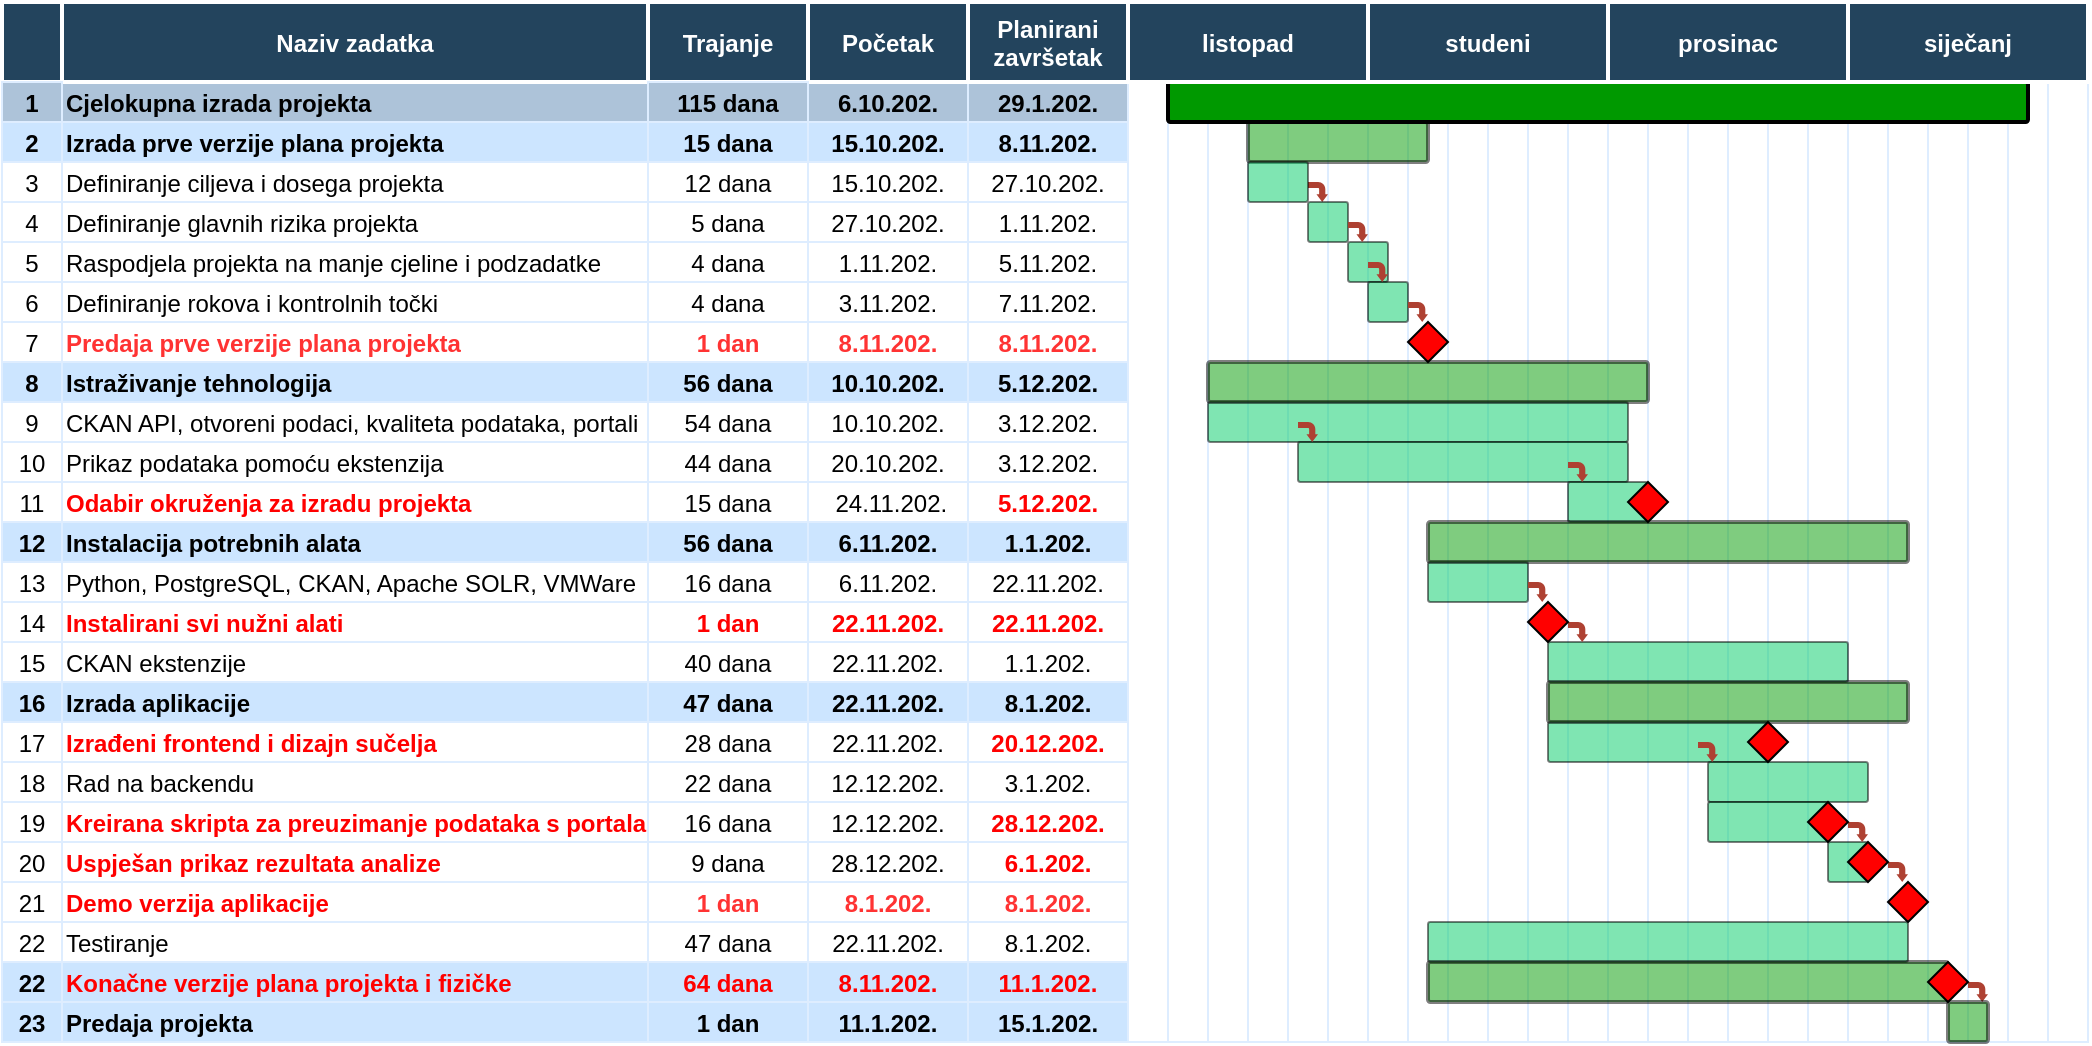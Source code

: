 <mxfile version="13.9.1" type="device"><diagram name="Page-1" id="8378b5f6-a2b2-b727-a746-972ab9d02e00"><mxGraphModel dx="910" dy="356" grid="1" gridSize="10" guides="1" tooltips="1" connect="0" arrows="1" fold="1" page="1" pageScale="1.5" pageWidth="1169" pageHeight="827" background="#ffffff" math="0" shadow="0"><root><mxCell id="0"/><mxCell id="1" parent="0"/><mxCell id="63" value="1" style="strokeColor=#DEEDFF;fillColor=#ADC3D9" parent="1" vertex="1"><mxGeometry x="27" y="90" width="30" height="20" as="geometry"/></mxCell><mxCell id="64" value="Cjelokupna izrada projekta" style="align=left;strokeColor=#DEEDFF;fillColor=#ADC3D9;fontStyle=1" parent="1" vertex="1"><mxGeometry x="57" y="90" width="293" height="20" as="geometry"/></mxCell><mxCell id="65" value="115 dana" style="strokeColor=#DEEDFF;fillColor=#ADC3D9" parent="1" vertex="1"><mxGeometry x="350.0" y="90" width="80.0" height="20" as="geometry"/></mxCell><mxCell id="66" value="6.10.202." style="strokeColor=#DEEDFF;fillColor=#ADC3D9;fontStyle=1" parent="1" vertex="1"><mxGeometry x="430.0" y="90" width="80.0" height="20" as="geometry"/></mxCell><mxCell id="67" value="29.1.202." style="strokeColor=#DEEDFF;fillColor=#ADC3D9;fontStyle=1" parent="1" vertex="1"><mxGeometry x="510.0" y="90.0" width="80.0" height="20" as="geometry"/></mxCell><mxCell id="68" value="" style="strokeColor=#DEEDFF" parent="1" vertex="1"><mxGeometry x="590" y="90" width="20" height="480" as="geometry"/></mxCell><mxCell id="69" value="2" style="strokeColor=#DEEDFF;fillColor=#CCE5FF" parent="1" vertex="1"><mxGeometry x="27" y="110" width="30" height="20" as="geometry"/></mxCell><mxCell id="70" value="Izrada prve verzije plana projekta" style="align=left;strokeColor=#DEEDFF;fillColor=#CCE5FF;fontStyle=1" parent="1" vertex="1"><mxGeometry x="57" y="110" width="293" height="20" as="geometry"/></mxCell><mxCell id="71" value="15 dana" style="strokeColor=#DEEDFF;fillColor=#CCE5FF" parent="1" vertex="1"><mxGeometry x="350.0" y="110.0" width="80.0" height="20" as="geometry"/></mxCell><mxCell id="72" value="15.10.202." style="strokeColor=#DEEDFF;fillColor=#CCE5FF;fontStyle=1" parent="1" vertex="1"><mxGeometry x="430.0" y="110.0" width="80.0" height="20" as="geometry"/></mxCell><mxCell id="73" value="8.11.202." style="strokeColor=#DEEDFF;fillColor=#CCE5FF;fontStyle=1" parent="1" vertex="1"><mxGeometry x="510.0" y="110.0" width="80.0" height="20" as="geometry"/></mxCell><mxCell id="74" value="3" style="strokeColor=#DEEDFF" parent="1" vertex="1"><mxGeometry x="27" y="130" width="30" height="20" as="geometry"/></mxCell><mxCell id="75" value="Definiranje ciljeva i dosega projekta" style="align=left;strokeColor=#DEEDFF" parent="1" vertex="1"><mxGeometry x="57" y="130" width="293" height="20" as="geometry"/></mxCell><mxCell id="76" value="12 dana" style="strokeColor=#DEEDFF" parent="1" vertex="1"><mxGeometry x="350.0" y="130.0" width="80.0" height="20" as="geometry"/></mxCell><mxCell id="77" value="15.10.202." style="strokeColor=#DEEDFF" parent="1" vertex="1"><mxGeometry x="430.0" y="130.0" width="80.0" height="20" as="geometry"/></mxCell><mxCell id="78" value="27.10.202." style="strokeColor=#DEEDFF" parent="1" vertex="1"><mxGeometry x="510.0" y="130" width="80.0" height="20" as="geometry"/></mxCell><mxCell id="79" value="4" style="strokeColor=#DEEDFF" parent="1" vertex="1"><mxGeometry x="27" y="150" width="30" height="20" as="geometry"/></mxCell><mxCell id="80" value="Definiranje glavnih rizika projekta" style="align=left;strokeColor=#DEEDFF" parent="1" vertex="1"><mxGeometry x="57" y="150" width="293" height="20" as="geometry"/></mxCell><mxCell id="81" value="5 dana" style="strokeColor=#DEEDFF" parent="1" vertex="1"><mxGeometry x="350.0" y="150.0" width="80.0" height="20" as="geometry"/></mxCell><mxCell id="82" value="27.10.202." style="strokeColor=#DEEDFF" parent="1" vertex="1"><mxGeometry x="430.0" y="150.0" width="80.0" height="20" as="geometry"/></mxCell><mxCell id="83" value="1.11.202." style="strokeColor=#DEEDFF" parent="1" vertex="1"><mxGeometry x="510.0" y="150.0" width="80.0" height="20" as="geometry"/></mxCell><mxCell id="84" value="5" style="strokeColor=#DEEDFF" parent="1" vertex="1"><mxGeometry x="27" y="170" width="30" height="20" as="geometry"/></mxCell><mxCell id="85" value="Raspodjela projekta na manje cjeline i podzadatke" style="align=left;strokeColor=#DEEDFF" parent="1" vertex="1"><mxGeometry x="57" y="170" width="293" height="20" as="geometry"/></mxCell><mxCell id="86" value="4 dana" style="strokeColor=#DEEDFF" parent="1" vertex="1"><mxGeometry x="350.0" y="170.0" width="80.0" height="20" as="geometry"/></mxCell><mxCell id="87" value="1.11.202." style="strokeColor=#DEEDFF" parent="1" vertex="1"><mxGeometry x="430.0" y="170.0" width="80.0" height="20" as="geometry"/></mxCell><mxCell id="88" value="5.11.202." style="strokeColor=#DEEDFF" parent="1" vertex="1"><mxGeometry x="510.0" y="170.0" width="80.0" height="20" as="geometry"/></mxCell><mxCell id="89" value="6" style="strokeColor=#DEEDFF" parent="1" vertex="1"><mxGeometry x="27" y="190" width="30" height="20" as="geometry"/></mxCell><mxCell id="90" value="Definiranje rokova i kontrolnih točki" style="align=left;strokeColor=#DEEDFF" parent="1" vertex="1"><mxGeometry x="57" y="190" width="293" height="20" as="geometry"/></mxCell><mxCell id="91" value="4 dana" style="strokeColor=#DEEDFF" parent="1" vertex="1"><mxGeometry x="350.0" y="190.0" width="80.0" height="20" as="geometry"/></mxCell><mxCell id="92" value="3.11.202." style="strokeColor=#DEEDFF" parent="1" vertex="1"><mxGeometry x="430.0" y="190.0" width="80.0" height="20" as="geometry"/></mxCell><mxCell id="93" value="7.11.202." style="strokeColor=#DEEDFF" parent="1" vertex="1"><mxGeometry x="510.0" y="190.0" width="80.0" height="20" as="geometry"/></mxCell><mxCell id="94" value="7" style="strokeColor=#DEEDFF" parent="1" vertex="1"><mxGeometry x="27" y="210" width="30" height="20" as="geometry"/></mxCell><mxCell id="95" value="Predaja prve verzije plana projekta" style="align=left;strokeColor=#DEEDFF;fontColor=#FF3333;fontStyle=1" parent="1" vertex="1"><mxGeometry x="57" y="210" width="293" height="20" as="geometry"/></mxCell><mxCell id="96" value="1 dan" style="strokeColor=#DEEDFF;fontColor=#FF3333;fontStyle=1" parent="1" vertex="1"><mxGeometry x="350.0" y="210.0" width="80.0" height="20" as="geometry"/></mxCell><mxCell id="97" value="8.11.202." style="strokeColor=#DEEDFF;fontColor=#FF3333;fontStyle=1" parent="1" vertex="1"><mxGeometry x="430.0" y="210.0" width="80.0" height="20" as="geometry"/></mxCell><mxCell id="98" value="8.11.202." style="strokeColor=#DEEDFF;fontColor=#FF3333;fontStyle=1" parent="1" vertex="1"><mxGeometry x="510.0" y="210.0" width="80.0" height="20" as="geometry"/></mxCell><mxCell id="104" value="9" style="strokeColor=#DEEDFF;fillColor=#CCE5FF" parent="1" vertex="1"><mxGeometry x="27" y="230" width="30" height="20" as="geometry"/></mxCell><mxCell id="105" value="Istraživanje tehnologija" style="align=left;strokeColor=#DEEDFF;fillColor=#CCE5FF;fontStyle=1" parent="1" vertex="1"><mxGeometry x="57" y="230" width="293" height="20" as="geometry"/></mxCell><mxCell id="106" value="56 dana" style="strokeColor=#DEEDFF;fillColor=#CCE5FF;fontStyle=1" parent="1" vertex="1"><mxGeometry x="350.0" y="230.0" width="80.0" height="20" as="geometry"/></mxCell><mxCell id="107" value="10.10.202." style="strokeColor=#DEEDFF;fillColor=#CCE5FF;fontStyle=1" parent="1" vertex="1"><mxGeometry x="430.0" y="230.0" width="80.0" height="20" as="geometry"/></mxCell><mxCell id="108" value="5.12.202." style="strokeColor=#DEEDFF;fillColor=#CCE5FF;fontStyle=1" parent="1" vertex="1"><mxGeometry x="510.0" y="230.0" width="80.0" height="20" as="geometry"/></mxCell><mxCell id="109" value="9" style="strokeColor=#DEEDFF" parent="1" vertex="1"><mxGeometry x="27" y="250" width="30" height="20" as="geometry"/></mxCell><mxCell id="110" value="CKAN API, otvoreni podaci, kvaliteta podataka, portali" style="align=left;strokeColor=#DEEDFF" parent="1" vertex="1"><mxGeometry x="57" y="250" width="293" height="20" as="geometry"/></mxCell><mxCell id="111" value="54 dana" style="strokeColor=#DEEDFF" parent="1" vertex="1"><mxGeometry x="350.0" y="250.0" width="80.0" height="20" as="geometry"/></mxCell><mxCell id="112" value="10.10.202." style="strokeColor=#DEEDFF" parent="1" vertex="1"><mxGeometry x="430.0" y="250.0" width="80.0" height="20" as="geometry"/></mxCell><mxCell id="113" value="3.12.202." style="strokeColor=#DEEDFF" parent="1" vertex="1"><mxGeometry x="510.0" y="250.0" width="80.0" height="20" as="geometry"/></mxCell><mxCell id="114" value="10" style="strokeColor=#DEEDFF" parent="1" vertex="1"><mxGeometry x="27" y="270" width="30" height="20" as="geometry"/></mxCell><mxCell id="115" value="Prikaz podataka pomoću ekstenzija" style="align=left;strokeColor=#DEEDFF" parent="1" vertex="1"><mxGeometry x="57" y="270" width="293" height="20" as="geometry"/></mxCell><mxCell id="116" value="44 dana" style="strokeColor=#DEEDFF" parent="1" vertex="1"><mxGeometry x="350.0" y="270.0" width="80.0" height="20" as="geometry"/></mxCell><mxCell id="117" value="20.10.202." style="strokeColor=#DEEDFF" parent="1" vertex="1"><mxGeometry x="430.0" y="270.0" width="80.0" height="20" as="geometry"/></mxCell><mxCell id="118" value="3.12.202." style="strokeColor=#DEEDFF" parent="1" vertex="1"><mxGeometry x="510.0" y="270.0" width="80.0" height="20" as="geometry"/></mxCell><mxCell id="119" value="11" style="strokeColor=#DEEDFF" parent="1" vertex="1"><mxGeometry x="27" y="290" width="30" height="20" as="geometry"/></mxCell><mxCell id="120" value="Odabir okruženja za izradu projekta" style="align=left;strokeColor=#DEEDFF;fontColor=#FF0000;fontStyle=1" parent="1" vertex="1"><mxGeometry x="57" y="290" width="293" height="20" as="geometry"/></mxCell><mxCell id="121" value="15 dana" style="strokeColor=#DEEDFF" parent="1" vertex="1"><mxGeometry x="350.0" y="290.0" width="80.0" height="20" as="geometry"/></mxCell><mxCell id="122" value=" 24.11.202." style="strokeColor=#DEEDFF" parent="1" vertex="1"><mxGeometry x="430.0" y="290.0" width="80.0" height="20" as="geometry"/></mxCell><mxCell id="123" value="5.12.202." style="strokeColor=#DEEDFF;fontColor=#FF0000;fontStyle=1" parent="1" vertex="1"><mxGeometry x="510.0" y="290.0" width="80.0" height="20" as="geometry"/></mxCell><mxCell id="139" value="16" style="strokeColor=#DEEDFF;fillColor=#CCE5FF" parent="1" vertex="1"><mxGeometry x="27" y="310" width="30" height="20" as="geometry"/></mxCell><mxCell id="140" value="Field" style="align=left;strokeColor=#DEEDFF;fillColor=#CCE5FF" parent="1" vertex="1"><mxGeometry x="57" y="310" width="270" height="20" as="geometry"/></mxCell><mxCell id="141" value="dana" style="strokeColor=#DEEDFF;fillColor=#CCE5FF" parent="1" vertex="1"><mxGeometry x="350.0" y="310.0" width="80.0" height="20" as="geometry"/></mxCell><mxCell id="142" value="6.11.202." style="strokeColor=#DEEDFF;fillColor=#CCE5FF;fontStyle=1" parent="1" vertex="1"><mxGeometry x="430.0" y="310.0" width="80.0" height="20" as="geometry"/></mxCell><mxCell id="143" value="1.1.202." style="strokeColor=#DEEDFF;fillColor=#CCE5FF;fontStyle=1" parent="1" vertex="1"><mxGeometry x="510.0" y="310.0" width="80.0" height="20" as="geometry"/></mxCell><mxCell id="144" value="13" style="strokeColor=#DEEDFF" parent="1" vertex="1"><mxGeometry x="27" y="330" width="30" height="20" as="geometry"/></mxCell><mxCell id="145" value="Python, PostgreSQL, CKAN, Apache SOLR, VMWare" style="align=left;strokeColor=#DEEDFF" parent="1" vertex="1"><mxGeometry x="57" y="330" width="293" height="20" as="geometry"/></mxCell><mxCell id="146" value="16 dana" style="strokeColor=#DEEDFF" parent="1" vertex="1"><mxGeometry x="350.0" y="330.0" width="80.0" height="20" as="geometry"/></mxCell><mxCell id="147" value="6.11.202." style="strokeColor=#DEEDFF" parent="1" vertex="1"><mxGeometry x="430.0" y="330.0" width="80.0" height="20" as="geometry"/></mxCell><mxCell id="148" value="22.11.202." style="strokeColor=#DEEDFF" parent="1" vertex="1"><mxGeometry x="510.0" y="330.0" width="80.0" height="20" as="geometry"/></mxCell><mxCell id="149" value="14" style="strokeColor=#DEEDFF" parent="1" vertex="1"><mxGeometry x="27" y="350" width="30" height="20" as="geometry"/></mxCell><mxCell id="150" value="CKAN ekstenzije" style="align=left;strokeColor=#DEEDFF" parent="1" vertex="1"><mxGeometry x="57" y="370" width="293" height="20" as="geometry"/></mxCell><mxCell id="151" value="40 dana" style="strokeColor=#DEEDFF" parent="1" vertex="1"><mxGeometry x="350.0" y="370.0" width="80.0" height="20" as="geometry"/></mxCell><mxCell id="152" value="22.11.202." style="strokeColor=#DEEDFF;fontColor=#FF0000;fontStyle=1" parent="1" vertex="1"><mxGeometry x="430.0" y="350.0" width="80.0" height="20" as="geometry"/></mxCell><mxCell id="153" value="1.1.202." style="strokeColor=#DEEDFF" parent="1" vertex="1"><mxGeometry x="510.0" y="370.0" width="80.0" height="20" as="geometry"/></mxCell><mxCell id="154" value="15" style="strokeColor=#DEEDFF" parent="1" vertex="1"><mxGeometry x="27" y="370" width="30" height="20" as="geometry"/></mxCell><mxCell id="155" value="Instalirani svi nužni alati" style="align=left;strokeColor=#DEEDFF;fontColor=#FF0000;fontStyle=1" parent="1" vertex="1"><mxGeometry x="57" y="350" width="293" height="20" as="geometry"/></mxCell><mxCell id="156" value="1 dan" style="strokeColor=#DEEDFF;fontColor=#FF0000;fontStyle=1" parent="1" vertex="1"><mxGeometry x="350.0" y="350.0" width="80.0" height="20" as="geometry"/></mxCell><mxCell id="157" value="22.11.202." style="strokeColor=#DEEDFF" parent="1" vertex="1"><mxGeometry x="430.0" y="370.0" width="80.0" height="20" as="geometry"/></mxCell><mxCell id="158" value="22.11.202." style="strokeColor=#DEEDFF;fontColor=#FF0000;fontStyle=1" parent="1" vertex="1"><mxGeometry x="510.0" y="350.0" width="80.0" height="20" as="geometry"/></mxCell><mxCell id="194" value="" style="strokeColor=#DEEDFF" parent="1" vertex="1"><mxGeometry x="610" y="90" width="20" height="480" as="geometry"/></mxCell><mxCell id="195" value="" style="strokeColor=#DEEDFF" parent="1" vertex="1"><mxGeometry x="630" y="90" width="20" height="480" as="geometry"/></mxCell><mxCell id="196" value="" style="strokeColor=#DEEDFF" parent="1" vertex="1"><mxGeometry x="650" y="90" width="20" height="480" as="geometry"/></mxCell><mxCell id="197" value="" style="strokeColor=#DEEDFF" parent="1" vertex="1"><mxGeometry x="670" y="90" width="20" height="480" as="geometry"/></mxCell><mxCell id="200" value="" style="strokeColor=#DEEDFF" parent="1" vertex="1"><mxGeometry x="690" y="90" width="20" height="480" as="geometry"/></mxCell><mxCell id="201" value="" style="strokeColor=#DEEDFF" parent="1" vertex="1"><mxGeometry x="710" y="90" width="20" height="480" as="geometry"/></mxCell><mxCell id="202" value="" style="strokeColor=#DEEDFF" parent="1" vertex="1"><mxGeometry x="730" y="90" width="20" height="480" as="geometry"/></mxCell><mxCell id="203" value="" style="strokeColor=#DEEDFF" parent="1" vertex="1"><mxGeometry x="750" y="90" width="20" height="480" as="geometry"/></mxCell><mxCell id="204" value="" style="strokeColor=#DEEDFF" parent="1" vertex="1"><mxGeometry x="770" y="90" width="20" height="480" as="geometry"/></mxCell><mxCell id="207" value="" style="strokeColor=#DEEDFF" parent="1" vertex="1"><mxGeometry x="790" y="90" width="20" height="480" as="geometry"/></mxCell><mxCell id="208" value="" style="strokeColor=#DEEDFF" parent="1" vertex="1"><mxGeometry x="810" y="90" width="20" height="480" as="geometry"/></mxCell><mxCell id="209" value="" style="strokeColor=#DEEDFF" parent="1" vertex="1"><mxGeometry x="830" y="90" width="20" height="480" as="geometry"/></mxCell><mxCell id="210" value="" style="strokeColor=#DEEDFF" parent="1" vertex="1"><mxGeometry x="850" y="90" width="20" height="480" as="geometry"/></mxCell><mxCell id="211" value="" style="strokeColor=#DEEDFF" parent="1" vertex="1"><mxGeometry x="870" y="90" width="20" height="480" as="geometry"/></mxCell><mxCell id="214" value="" style="strokeColor=#DEEDFF" parent="1" vertex="1"><mxGeometry x="890" y="90" width="20" height="480" as="geometry"/></mxCell><mxCell id="215" value="" style="strokeColor=#DEEDFF" parent="1" vertex="1"><mxGeometry x="910" y="90" width="20" height="480" as="geometry"/></mxCell><mxCell id="216" value="" style="strokeColor=#DEEDFF" parent="1" vertex="1"><mxGeometry x="930" y="90" width="20" height="480" as="geometry"/></mxCell><mxCell id="217" value="" style="strokeColor=#DEEDFF" parent="1" vertex="1"><mxGeometry x="950" y="90" width="20" height="480" as="geometry"/></mxCell><mxCell id="218" value="" style="strokeColor=#DEEDFF" parent="1" vertex="1"><mxGeometry x="970" y="90" width="20" height="480" as="geometry"/></mxCell><mxCell id="221" value="" style="strokeColor=#DEEDFF" parent="1" vertex="1"><mxGeometry x="990" y="90" width="20" height="480" as="geometry"/></mxCell><mxCell id="222" value="" style="strokeColor=#DEEDFF" parent="1" vertex="1"><mxGeometry x="1010" y="90" width="20" height="480" as="geometry"/></mxCell><mxCell id="223" value="" style="strokeColor=#DEEDFF" parent="1" vertex="1"><mxGeometry x="1030" y="90" width="20" height="480" as="geometry"/></mxCell><mxCell id="224" value="" style="strokeColor=#DEEDFF" parent="1" vertex="1"><mxGeometry x="1050" y="90" width="20" height="480" as="geometry"/></mxCell><mxCell id="2" value="Naziv zadatka" style="fillColor=#23445D;strokeColor=#FFFFFF;strokeWidth=2;fontColor=#FFFFFF;fontStyle=1" parent="1" vertex="1"><mxGeometry x="57" y="50" width="293" height="40" as="geometry"/></mxCell><mxCell id="3" value="" style="fillColor=#23445D;strokeColor=#FFFFFF;strokeWidth=2;fontColor=#FFFFFF;fontStyle=1" parent="1" vertex="1"><mxGeometry x="27" y="50" width="30" height="40" as="geometry"/></mxCell><mxCell id="12" value="Trajanje" style="fillColor=#23445D;strokeColor=#FFFFFF;strokeWidth=2;fontColor=#FFFFFF;fontStyle=1" parent="1" vertex="1"><mxGeometry x="350.0" y="50.0" width="80.0" height="40.0" as="geometry"/></mxCell><mxCell id="13" value="Početak" style="fillColor=#23445D;strokeColor=#FFFFFF;strokeWidth=2;fontColor=#FFFFFF;fontStyle=1" parent="1" vertex="1"><mxGeometry x="430.0" y="50.0" width="80.0" height="40.0" as="geometry"/></mxCell><mxCell id="14" value="Planirani&#10;završetak" style="fillColor=#23445D;strokeColor=#FFFFFF;strokeWidth=2;fontColor=#FFFFFF;fontStyle=1" parent="1" vertex="1"><mxGeometry x="510.0" y="50.0" width="80.0" height="40.0" as="geometry"/></mxCell><mxCell id="242" value="" style="shape=mxgraph.flowchart.process;strokeColor=#000000;strokeWidth=2;opacity=50;fillColor=#009900;" parent="1" vertex="1"><mxGeometry x="650" y="110" width="90" height="20" as="geometry"/></mxCell><mxCell id="243" value="" style="shape=mxgraph.arrows.bent_right_arrow;fillColor=#AE4132;strokeColor=none;strokeWidth=2;direction=south" parent="1" vertex="1"><mxGeometry x="680.0" y="140.0" width="10.0" height="10.0" as="geometry"/></mxCell><mxCell id="244" value="" style="shape=mxgraph.flowchart.process;strokeWidth=1;opacity=50;fillColor=#00CC66;" parent="1" vertex="1"><mxGeometry x="650" y="130" width="30" height="20" as="geometry"/></mxCell><mxCell id="245" value="" style="shape=mxgraph.flowchart.process;strokeWidth=1;opacity=50;fillColor=#00CC66;" parent="1" vertex="1"><mxGeometry x="680" y="150" width="20" height="20" as="geometry"/></mxCell><mxCell id="246" value="" style="shape=mxgraph.flowchart.process;strokeWidth=1;opacity=50;fillColor=#00CC66;" parent="1" vertex="1"><mxGeometry x="700" y="170" width="20" height="20" as="geometry"/></mxCell><mxCell id="247" value="" style="shape=mxgraph.flowchart.process;strokeWidth=1;opacity=50;fillColor=#00CC66;" parent="1" vertex="1"><mxGeometry x="630" y="250" width="210" height="20" as="geometry"/></mxCell><mxCell id="252" value="" style="shape=mxgraph.flowchart.process;strokeWidth=1;opacity=50;fillColor=#00CC66;" parent="1" vertex="1"><mxGeometry x="710" y="190" width="20" height="20" as="geometry"/></mxCell><mxCell id="253" value="" style="shape=mxgraph.arrows.bent_right_arrow;fillColor=#AE4132;strokeColor=none;strokeWidth=2;direction=south" parent="1" vertex="1"><mxGeometry x="730.0" y="200.0" width="10.0" height="10.0" as="geometry"/></mxCell><mxCell id="254" value="" style="shape=mxgraph.flowchart.process;strokeColor=#000000;strokeWidth=2;opacity=100;labelBackgroundColor=#ffffff;fillColor=#009900;" parent="1" vertex="1"><mxGeometry x="610" y="90" width="430" height="20" as="geometry"/></mxCell><mxCell id="255" value="" style="shape=mxgraph.flowchart.process;strokeWidth=1;opacity=50;fillColor=#00CC66;" parent="1" vertex="1"><mxGeometry x="675" y="270" width="165" height="20" as="geometry"/></mxCell><mxCell id="256" value="" style="shape=mxgraph.flowchart.process;strokeColor=#000000;strokeWidth=2;opacity=50;fillColor=#009900;" parent="1" vertex="1"><mxGeometry x="630" y="230" width="220" height="20" as="geometry"/></mxCell><mxCell id="257" value="" style="shape=mxgraph.flowchart.process;strokeWidth=1;opacity=50;fillColor=#00CC66;" parent="1" vertex="1"><mxGeometry x="810" y="290" width="40" height="20" as="geometry"/></mxCell><mxCell id="258" value="" style="shape=mxgraph.flowchart.process;strokeWidth=1;opacity=50;fillColor=#00CC66;" parent="1" vertex="1"><mxGeometry x="800" y="370" width="150" height="20" as="geometry"/></mxCell><mxCell id="259" value="" style="shape=mxgraph.flowchart.process;strokeWidth=1;opacity=50;fillColor=#00CC66;" parent="1" vertex="1"><mxGeometry x="740" y="330" width="50" height="20" as="geometry"/></mxCell><mxCell id="262" value="" style="shape=mxgraph.flowchart.process;strokeWidth=1;opacity=50;fillColor=#00CC66;" parent="1" vertex="1"><mxGeometry x="800" y="410" width="110" height="20" as="geometry"/></mxCell><mxCell id="263" value="" style="shape=mxgraph.flowchart.process;strokeWidth=1;opacity=50;fillColor=#00CC66;" parent="1" vertex="1"><mxGeometry x="880" y="430" width="80" height="20" as="geometry"/></mxCell><mxCell id="264" value="" style="shape=mxgraph.flowchart.process;strokeWidth=1;opacity=50;fillColor=#00CC66;" parent="1" vertex="1"><mxGeometry x="880" y="450" width="60" height="20" as="geometry"/></mxCell><mxCell id="267" value="" style="shape=mxgraph.flowchart.process;strokeWidth=1;opacity=50;fillColor=#00CC66;" parent="1" vertex="1"><mxGeometry x="940" y="470" width="20" height="20" as="geometry"/></mxCell><mxCell id="268" value="" style="shape=mxgraph.flowchart.process;strokeColor=#000000;strokeWidth=2;opacity=50;fillColor=#009900;" parent="1" vertex="1"><mxGeometry x="800" y="390" width="180" height="20" as="geometry"/></mxCell><mxCell id="270" value="" style="shape=mxgraph.arrows.bent_right_arrow;fillColor=#AE4132;strokeColor=none;strokeWidth=2;direction=south" parent="1" vertex="1"><mxGeometry x="675.0" y="260.0" width="10.0" height="10.0" as="geometry"/></mxCell><mxCell id="271" value="" style="shape=mxgraph.arrows.bent_right_arrow;fillColor=#AE4132;strokeColor=none;strokeWidth=2;direction=south" parent="1" vertex="1"><mxGeometry x="710" y="180.0" width="10.0" height="10.0" as="geometry"/></mxCell><mxCell id="272" value="" style="shape=mxgraph.arrows.bent_right_arrow;fillColor=#AE4132;strokeColor=none;strokeWidth=2;direction=south" parent="1" vertex="1"><mxGeometry x="810" y="360.0" width="10.0" height="10.0" as="geometry"/></mxCell><mxCell id="273" value="" style="shape=mxgraph.arrows.bent_right_arrow;fillColor=#AE4132;strokeColor=none;strokeWidth=2;direction=south" parent="1" vertex="1"><mxGeometry x="790" y="340.0" width="10.0" height="10.0" as="geometry"/></mxCell><mxCell id="274" value="" style="shape=mxgraph.arrows.bent_right_arrow;fillColor=#AE4132;strokeColor=none;strokeWidth=2;direction=south" parent="1" vertex="1"><mxGeometry x="875.0" y="420.0" width="10.0" height="10.0" as="geometry"/></mxCell><mxCell id="275" value="" style="shape=mxgraph.arrows.bent_right_arrow;fillColor=#AE4132;strokeColor=none;strokeWidth=2;direction=south" parent="1" vertex="1"><mxGeometry x="970.0" y="480.0" width="10.0" height="10.0" as="geometry"/></mxCell><mxCell id="276" value="" style="shape=mxgraph.arrows.bent_right_arrow;fillColor=#AE4132;strokeColor=none;strokeWidth=2;direction=south" parent="1" vertex="1"><mxGeometry x="950.0" y="460.0" width="10.0" height="10.0" as="geometry"/></mxCell><mxCell id="278" value="" style="shape=mxgraph.arrows.bent_right_arrow;fillColor=#AE4132;strokeColor=none;strokeWidth=2;direction=south" parent="1" vertex="1"><mxGeometry x="1010" y="540" width="10" height="10" as="geometry"/></mxCell><mxCell id="8fcPSVCT_DnO4_YnhbBS-278" value="listopad" style="fillColor=#23445D;strokeColor=#FFFFFF;strokeWidth=2;fontColor=#FFFFFF;fontStyle=1" vertex="1" parent="1"><mxGeometry x="590" y="50" width="120" height="40" as="geometry"/></mxCell><mxCell id="8fcPSVCT_DnO4_YnhbBS-279" value="studeni" style="fillColor=#23445D;strokeColor=#FFFFFF;strokeWidth=2;fontColor=#FFFFFF;fontStyle=1" vertex="1" parent="1"><mxGeometry x="710" y="50" width="120" height="40" as="geometry"/></mxCell><mxCell id="8fcPSVCT_DnO4_YnhbBS-280" value="prosinac" style="fillColor=#23445D;strokeColor=#FFFFFF;strokeWidth=2;fontColor=#FFFFFF;fontStyle=1" vertex="1" parent="1"><mxGeometry x="830" y="50" width="120" height="40" as="geometry"/></mxCell><mxCell id="8fcPSVCT_DnO4_YnhbBS-281" value="siječanj" style="fillColor=#23445D;strokeColor=#FFFFFF;strokeWidth=2;fontColor=#FFFFFF;fontStyle=1" vertex="1" parent="1"><mxGeometry x="950" y="50" width="120" height="40" as="geometry"/></mxCell><mxCell id="8fcPSVCT_DnO4_YnhbBS-282" value="7" style="strokeColor=#DEEDFF;" vertex="1" parent="1"><mxGeometry x="27" y="210" width="30" height="20" as="geometry"/></mxCell><mxCell id="8fcPSVCT_DnO4_YnhbBS-297" value="" style="shape=mxgraph.arrows.bent_right_arrow;fillColor=#AE4132;strokeColor=none;strokeWidth=2;direction=south" vertex="1" parent="1"><mxGeometry x="700.0" y="160.0" width="10.0" height="10.0" as="geometry"/></mxCell><mxCell id="8fcPSVCT_DnO4_YnhbBS-302" value="2" style="strokeColor=#DEEDFF;fillColor=#CCE5FF;fontStyle=1" vertex="1" parent="1"><mxGeometry x="27" y="110" width="30" height="20" as="geometry"/></mxCell><mxCell id="8fcPSVCT_DnO4_YnhbBS-303" value="1" style="strokeColor=#DEEDFF;fillColor=#ADC3D9;fontStyle=1" vertex="1" parent="1"><mxGeometry x="27" y="90" width="30" height="20" as="geometry"/></mxCell><mxCell id="8fcPSVCT_DnO4_YnhbBS-304" value="8" style="strokeColor=#DEEDFF;fillColor=#CCE5FF;fontStyle=1" vertex="1" parent="1"><mxGeometry x="27" y="230" width="30" height="20" as="geometry"/></mxCell><mxCell id="8fcPSVCT_DnO4_YnhbBS-305" value="115 dana" style="strokeColor=#DEEDFF;fillColor=#ADC3D9;fontStyle=1" vertex="1" parent="1"><mxGeometry x="350.0" y="90" width="80.0" height="20" as="geometry"/></mxCell><mxCell id="8fcPSVCT_DnO4_YnhbBS-306" value="15 dana" style="strokeColor=#DEEDFF;fillColor=#CCE5FF;fontStyle=1" vertex="1" parent="1"><mxGeometry x="350.0" y="110.0" width="80.0" height="20" as="geometry"/></mxCell><mxCell id="8fcPSVCT_DnO4_YnhbBS-307" value="12" style="strokeColor=#DEEDFF;fillColor=#CCE5FF;fontStyle=1" vertex="1" parent="1"><mxGeometry x="27" y="310" width="30" height="20" as="geometry"/></mxCell><mxCell id="8fcPSVCT_DnO4_YnhbBS-308" value="Instalacija potrebnih alata" style="align=left;strokeColor=#DEEDFF;fillColor=#CCE5FF;fontStyle=1" vertex="1" parent="1"><mxGeometry x="57" y="310" width="293" height="20" as="geometry"/></mxCell><mxCell id="8fcPSVCT_DnO4_YnhbBS-309" value="56 dana" style="strokeColor=#DEEDFF;fillColor=#CCE5FF;fontStyle=1" vertex="1" parent="1"><mxGeometry x="350.0" y="310.0" width="80.0" height="20" as="geometry"/></mxCell><mxCell id="8fcPSVCT_DnO4_YnhbBS-311" value="" style="shape=mxgraph.arrows.bent_right_arrow;fillColor=#AE4132;strokeColor=none;strokeWidth=2;direction=south" vertex="1" parent="1"><mxGeometry x="810.0" y="280.0" width="10.0" height="10.0" as="geometry"/></mxCell><mxCell id="8fcPSVCT_DnO4_YnhbBS-314" value="" style="shape=mxgraph.flowchart.process;strokeColor=#000000;strokeWidth=2;opacity=50;fillColor=#009900;" vertex="1" parent="1"><mxGeometry x="740" y="310" width="240" height="20" as="geometry"/></mxCell><mxCell id="8fcPSVCT_DnO4_YnhbBS-316" value="" style="rhombus;whiteSpace=wrap;html=1;labelBackgroundColor=#ffffff;fillColor=#FF0000;gradientColor=none;fontColor=#FF0000;" vertex="1" parent="1"><mxGeometry x="730" y="210" width="20" height="20" as="geometry"/></mxCell><mxCell id="8fcPSVCT_DnO4_YnhbBS-317" value="" style="rhombus;whiteSpace=wrap;html=1;labelBackgroundColor=#ffffff;fillColor=#FF0000;gradientColor=none;fontColor=#FF0000;" vertex="1" parent="1"><mxGeometry x="840" y="290" width="20" height="20" as="geometry"/></mxCell><mxCell id="8fcPSVCT_DnO4_YnhbBS-318" value="" style="rhombus;whiteSpace=wrap;html=1;labelBackgroundColor=#ffffff;fillColor=#FF0000;gradientColor=none;fontColor=#FF0000;" vertex="1" parent="1"><mxGeometry x="790" y="350" width="20" height="20" as="geometry"/></mxCell><mxCell id="8fcPSVCT_DnO4_YnhbBS-332" value="2" style="strokeColor=#DEEDFF;fillColor=#CCE5FF" vertex="1" parent="1"><mxGeometry x="27" y="390" width="30" height="20" as="geometry"/></mxCell><mxCell id="8fcPSVCT_DnO4_YnhbBS-333" value="Izrada aplikacije" style="align=left;strokeColor=#DEEDFF;fillColor=#CCE5FF;fontStyle=1" vertex="1" parent="1"><mxGeometry x="57" y="390" width="293" height="20" as="geometry"/></mxCell><mxCell id="8fcPSVCT_DnO4_YnhbBS-334" value="15 dana" style="strokeColor=#DEEDFF;fillColor=#CCE5FF" vertex="1" parent="1"><mxGeometry x="350.0" y="390.0" width="80.0" height="20" as="geometry"/></mxCell><mxCell id="8fcPSVCT_DnO4_YnhbBS-335" value="22.11.202." style="strokeColor=#DEEDFF;fillColor=#CCE5FF;fontStyle=1" vertex="1" parent="1"><mxGeometry x="430.0" y="390.0" width="80.0" height="20" as="geometry"/></mxCell><mxCell id="8fcPSVCT_DnO4_YnhbBS-336" value="8.1.202." style="strokeColor=#DEEDFF;fillColor=#CCE5FF;fontStyle=1" vertex="1" parent="1"><mxGeometry x="510.0" y="390.0" width="80.0" height="20" as="geometry"/></mxCell><mxCell id="8fcPSVCT_DnO4_YnhbBS-337" value="17" style="strokeColor=#DEEDFF" vertex="1" parent="1"><mxGeometry x="27" y="410" width="30" height="20" as="geometry"/></mxCell><mxCell id="8fcPSVCT_DnO4_YnhbBS-338" value="Izrađeni frontend i dizajn sučelja" style="align=left;strokeColor=#DEEDFF;fontStyle=1;fontColor=#FF0000;" vertex="1" parent="1"><mxGeometry x="57" y="410" width="293" height="20" as="geometry"/></mxCell><mxCell id="8fcPSVCT_DnO4_YnhbBS-339" value="28 dana" style="strokeColor=#DEEDFF" vertex="1" parent="1"><mxGeometry x="350.0" y="410.0" width="80.0" height="20" as="geometry"/></mxCell><mxCell id="8fcPSVCT_DnO4_YnhbBS-340" value="22.11.202." style="strokeColor=#DEEDFF" vertex="1" parent="1"><mxGeometry x="430.0" y="410.0" width="80.0" height="20" as="geometry"/></mxCell><mxCell id="8fcPSVCT_DnO4_YnhbBS-341" value="20.12.202." style="strokeColor=#DEEDFF;fontStyle=1;fontColor=#FF0000;" vertex="1" parent="1"><mxGeometry x="510.0" y="410" width="80.0" height="20" as="geometry"/></mxCell><mxCell id="8fcPSVCT_DnO4_YnhbBS-347" value="18" style="strokeColor=#DEEDFF" vertex="1" parent="1"><mxGeometry x="27" y="430" width="30" height="20" as="geometry"/></mxCell><mxCell id="8fcPSVCT_DnO4_YnhbBS-348" value="Rad na backendu" style="align=left;strokeColor=#DEEDFF;fontStyle=0;" vertex="1" parent="1"><mxGeometry x="57" y="430" width="293" height="20" as="geometry"/></mxCell><mxCell id="8fcPSVCT_DnO4_YnhbBS-349" value="22 dana" style="strokeColor=#DEEDFF" vertex="1" parent="1"><mxGeometry x="350.0" y="430.0" width="80.0" height="20" as="geometry"/></mxCell><mxCell id="8fcPSVCT_DnO4_YnhbBS-350" value="12.12.202." style="strokeColor=#DEEDFF" vertex="1" parent="1"><mxGeometry x="430.0" y="430.0" width="80.0" height="20" as="geometry"/></mxCell><mxCell id="8fcPSVCT_DnO4_YnhbBS-351" value="3.1.202." style="strokeColor=#DEEDFF;fontStyle=0;" vertex="1" parent="1"><mxGeometry x="510.0" y="430.0" width="80.0" height="20" as="geometry"/></mxCell><mxCell id="8fcPSVCT_DnO4_YnhbBS-352" value="20" style="strokeColor=#DEEDFF" vertex="1" parent="1"><mxGeometry x="27" y="470" width="30" height="20" as="geometry"/></mxCell><mxCell id="8fcPSVCT_DnO4_YnhbBS-353" value="Uspješan prikaz rezultata analize" style="align=left;strokeColor=#DEEDFF;fontStyle=1;fontColor=#FF0000;" vertex="1" parent="1"><mxGeometry x="57" y="470" width="293" height="20" as="geometry"/></mxCell><mxCell id="8fcPSVCT_DnO4_YnhbBS-354" value="9 dana" style="strokeColor=#DEEDFF" vertex="1" parent="1"><mxGeometry x="350.0" y="470.0" width="80.0" height="20" as="geometry"/></mxCell><mxCell id="8fcPSVCT_DnO4_YnhbBS-355" value="28.12.202." style="strokeColor=#DEEDFF" vertex="1" parent="1"><mxGeometry x="430.0" y="470.0" width="80.0" height="20" as="geometry"/></mxCell><mxCell id="8fcPSVCT_DnO4_YnhbBS-356" value="6.1.202." style="strokeColor=#DEEDFF;fontStyle=1;fontColor=#FF0000;" vertex="1" parent="1"><mxGeometry x="510.0" y="470.0" width="80.0" height="20" as="geometry"/></mxCell><mxCell id="8fcPSVCT_DnO4_YnhbBS-357" value="7" style="strokeColor=#DEEDFF" vertex="1" parent="1"><mxGeometry x="27" y="490" width="30" height="20" as="geometry"/></mxCell><mxCell id="8fcPSVCT_DnO4_YnhbBS-358" value="Demo verzija aplikacije" style="align=left;strokeColor=#DEEDFF;fontStyle=1;fontColor=#FF0000;" vertex="1" parent="1"><mxGeometry x="57" y="490" width="293" height="20" as="geometry"/></mxCell><mxCell id="8fcPSVCT_DnO4_YnhbBS-359" value="1 dan" style="strokeColor=#DEEDFF;fontColor=#FF3333;fontStyle=1" vertex="1" parent="1"><mxGeometry x="350.0" y="490.0" width="80.0" height="20" as="geometry"/></mxCell><mxCell id="8fcPSVCT_DnO4_YnhbBS-360" value="8.1.202." style="strokeColor=#DEEDFF;fontColor=#FF3333;fontStyle=1" vertex="1" parent="1"><mxGeometry x="430.0" y="490.0" width="80.0" height="20" as="geometry"/></mxCell><mxCell id="8fcPSVCT_DnO4_YnhbBS-361" value="8.1.202." style="strokeColor=#DEEDFF;fontColor=#FF3333;fontStyle=1" vertex="1" parent="1"><mxGeometry x="510.0" y="490.0" width="80.0" height="20" as="geometry"/></mxCell><mxCell id="8fcPSVCT_DnO4_YnhbBS-362" value="21" style="strokeColor=#DEEDFF;" vertex="1" parent="1"><mxGeometry x="27" y="490" width="30" height="20" as="geometry"/></mxCell><mxCell id="8fcPSVCT_DnO4_YnhbBS-363" value="16" style="strokeColor=#DEEDFF;fillColor=#CCE5FF;fontStyle=1" vertex="1" parent="1"><mxGeometry x="27" y="390" width="30" height="20" as="geometry"/></mxCell><mxCell id="8fcPSVCT_DnO4_YnhbBS-364" value="47 dana" style="strokeColor=#DEEDFF;fillColor=#CCE5FF;fontStyle=1" vertex="1" parent="1"><mxGeometry x="350.0" y="390.0" width="80.0" height="20" as="geometry"/></mxCell><mxCell id="8fcPSVCT_DnO4_YnhbBS-365" value="19" style="strokeColor=#DEEDFF" vertex="1" parent="1"><mxGeometry x="27" y="450" width="30" height="20" as="geometry"/></mxCell><mxCell id="8fcPSVCT_DnO4_YnhbBS-366" value="Kreirana skripta za preuzimanje podataka s portala" style="align=left;strokeColor=#DEEDFF;fontStyle=1;fontColor=#FF0000;" vertex="1" parent="1"><mxGeometry x="57" y="450" width="293" height="20" as="geometry"/></mxCell><mxCell id="8fcPSVCT_DnO4_YnhbBS-367" value="16 dana" style="strokeColor=#DEEDFF" vertex="1" parent="1"><mxGeometry x="350.0" y="450.0" width="80.0" height="20" as="geometry"/></mxCell><mxCell id="8fcPSVCT_DnO4_YnhbBS-368" value="12.12.202." style="strokeColor=#DEEDFF" vertex="1" parent="1"><mxGeometry x="430.0" y="450.0" width="80.0" height="20" as="geometry"/></mxCell><mxCell id="8fcPSVCT_DnO4_YnhbBS-369" value="28.12.202." style="strokeColor=#DEEDFF;fontStyle=1;fontColor=#FF0000;" vertex="1" parent="1"><mxGeometry x="510.0" y="450.0" width="80.0" height="20" as="geometry"/></mxCell><mxCell id="8fcPSVCT_DnO4_YnhbBS-375" value="" style="rhombus;whiteSpace=wrap;html=1;labelBackgroundColor=#ffffff;fillColor=#FF0000;gradientColor=none;fontColor=#FF0000;" vertex="1" parent="1"><mxGeometry x="900" y="410" width="20" height="20" as="geometry"/></mxCell><mxCell id="8fcPSVCT_DnO4_YnhbBS-376" value="" style="rhombus;whiteSpace=wrap;html=1;labelBackgroundColor=#ffffff;fillColor=#FF0000;gradientColor=none;fontColor=#FF0000;" vertex="1" parent="1"><mxGeometry x="930" y="450" width="20" height="20" as="geometry"/></mxCell><mxCell id="8fcPSVCT_DnO4_YnhbBS-377" value="" style="rhombus;whiteSpace=wrap;html=1;labelBackgroundColor=#ffffff;fillColor=#FF0000;gradientColor=none;fontColor=#FF0000;" vertex="1" parent="1"><mxGeometry x="950" y="470" width="20" height="20" as="geometry"/></mxCell><mxCell id="8fcPSVCT_DnO4_YnhbBS-379" value="" style="rhombus;whiteSpace=wrap;html=1;labelBackgroundColor=#ffffff;fillColor=#FF0000;gradientColor=none;fontColor=#FF0000;" vertex="1" parent="1"><mxGeometry x="970" y="490" width="20" height="20" as="geometry"/></mxCell><mxCell id="8fcPSVCT_DnO4_YnhbBS-380" value="9" style="strokeColor=#DEEDFF;fillColor=#CCE5FF" vertex="1" parent="1"><mxGeometry x="27" y="530" width="30" height="20" as="geometry"/></mxCell><mxCell id="8fcPSVCT_DnO4_YnhbBS-381" value="Konačne verzije plana projekta i fizičke" style="align=left;strokeColor=#DEEDFF;fillColor=#CCE5FF;fontStyle=1;fontColor=#FF0000;" vertex="1" parent="1"><mxGeometry x="57" y="530" width="293" height="20" as="geometry"/></mxCell><mxCell id="8fcPSVCT_DnO4_YnhbBS-382" value="64 dana" style="strokeColor=#DEEDFF;fillColor=#CCE5FF;fontStyle=1;fontColor=#FF0000;" vertex="1" parent="1"><mxGeometry x="350.0" y="530.0" width="80.0" height="20" as="geometry"/></mxCell><mxCell id="8fcPSVCT_DnO4_YnhbBS-383" value="8.11.202." style="strokeColor=#DEEDFF;fillColor=#CCE5FF;fontStyle=1;fontColor=#FF0000;" vertex="1" parent="1"><mxGeometry x="430.0" y="530.0" width="80.0" height="20" as="geometry"/></mxCell><mxCell id="8fcPSVCT_DnO4_YnhbBS-384" value="11.1.202." style="strokeColor=#DEEDFF;fillColor=#CCE5FF;fontStyle=1;fontColor=#FF0000;" vertex="1" parent="1"><mxGeometry x="510.0" y="530.0" width="80.0" height="20" as="geometry"/></mxCell><mxCell id="8fcPSVCT_DnO4_YnhbBS-390" value="22" style="strokeColor=#DEEDFF;fillColor=#CCE5FF;fontStyle=1" vertex="1" parent="1"><mxGeometry x="27" y="530" width="30" height="20" as="geometry"/></mxCell><mxCell id="8fcPSVCT_DnO4_YnhbBS-391" value="22" style="strokeColor=#DEEDFF" vertex="1" parent="1"><mxGeometry x="27" y="510" width="30" height="20" as="geometry"/></mxCell><mxCell id="8fcPSVCT_DnO4_YnhbBS-392" value="Testiranje" style="align=left;strokeColor=#DEEDFF" vertex="1" parent="1"><mxGeometry x="57" y="510" width="293" height="20" as="geometry"/></mxCell><mxCell id="8fcPSVCT_DnO4_YnhbBS-393" value="47 dana" style="strokeColor=#DEEDFF" vertex="1" parent="1"><mxGeometry x="350.0" y="510.0" width="80.0" height="20" as="geometry"/></mxCell><mxCell id="8fcPSVCT_DnO4_YnhbBS-394" value="22.11.202." style="strokeColor=#DEEDFF" vertex="1" parent="1"><mxGeometry x="430.0" y="510.0" width="80.0" height="20" as="geometry"/></mxCell><mxCell id="8fcPSVCT_DnO4_YnhbBS-395" value="8.1.202." style="strokeColor=#DEEDFF" vertex="1" parent="1"><mxGeometry x="510.0" y="510.0" width="80.0" height="20" as="geometry"/></mxCell><mxCell id="8fcPSVCT_DnO4_YnhbBS-396" value="" style="shape=mxgraph.flowchart.process;strokeWidth=1;opacity=50;fillColor=#00CC66;" vertex="1" parent="1"><mxGeometry x="740" y="510" width="240" height="20" as="geometry"/></mxCell><mxCell id="8fcPSVCT_DnO4_YnhbBS-397" value="9" style="strokeColor=#DEEDFF;fillColor=#CCE5FF" vertex="1" parent="1"><mxGeometry x="27" y="550" width="30" height="20" as="geometry"/></mxCell><mxCell id="8fcPSVCT_DnO4_YnhbBS-398" value="Predaja projekta" style="align=left;strokeColor=#DEEDFF;fillColor=#CCE5FF;fontStyle=1;" vertex="1" parent="1"><mxGeometry x="57" y="550" width="293" height="20" as="geometry"/></mxCell><mxCell id="8fcPSVCT_DnO4_YnhbBS-399" value="1 dan" style="strokeColor=#DEEDFF;fillColor=#CCE5FF;fontStyle=1;" vertex="1" parent="1"><mxGeometry x="350.0" y="550.0" width="80.0" height="20" as="geometry"/></mxCell><mxCell id="8fcPSVCT_DnO4_YnhbBS-400" value="11.1.202." style="strokeColor=#DEEDFF;fillColor=#CCE5FF;fontStyle=1;" vertex="1" parent="1"><mxGeometry x="430.0" y="550.0" width="80.0" height="20" as="geometry"/></mxCell><mxCell id="8fcPSVCT_DnO4_YnhbBS-401" value="15.1.202." style="strokeColor=#DEEDFF;fillColor=#CCE5FF;fontStyle=1;" vertex="1" parent="1"><mxGeometry x="510.0" y="550.0" width="80.0" height="20" as="geometry"/></mxCell><mxCell id="8fcPSVCT_DnO4_YnhbBS-402" value="23" style="strokeColor=#DEEDFF;fillColor=#CCE5FF;fontStyle=1" vertex="1" parent="1"><mxGeometry x="27" y="550" width="30" height="20" as="geometry"/></mxCell><mxCell id="8fcPSVCT_DnO4_YnhbBS-403" value="" style="shape=mxgraph.flowchart.process;strokeColor=#000000;strokeWidth=2;opacity=50;fillColor=#009900;" vertex="1" parent="1"><mxGeometry x="1000" y="550" width="20" height="20" as="geometry"/></mxCell><mxCell id="8fcPSVCT_DnO4_YnhbBS-404" value="" style="shape=mxgraph.flowchart.process;strokeColor=#000000;strokeWidth=2;opacity=50;fillColor=#009900;" vertex="1" parent="1"><mxGeometry x="740" y="530" width="260" height="20" as="geometry"/></mxCell><mxCell id="8fcPSVCT_DnO4_YnhbBS-405" value="" style="rhombus;whiteSpace=wrap;html=1;labelBackgroundColor=#ffffff;fillColor=#FF0000;gradientColor=none;fontColor=#FF0000;" vertex="1" parent="1"><mxGeometry x="990" y="530" width="20" height="20" as="geometry"/></mxCell></root></mxGraphModel></diagram></mxfile>